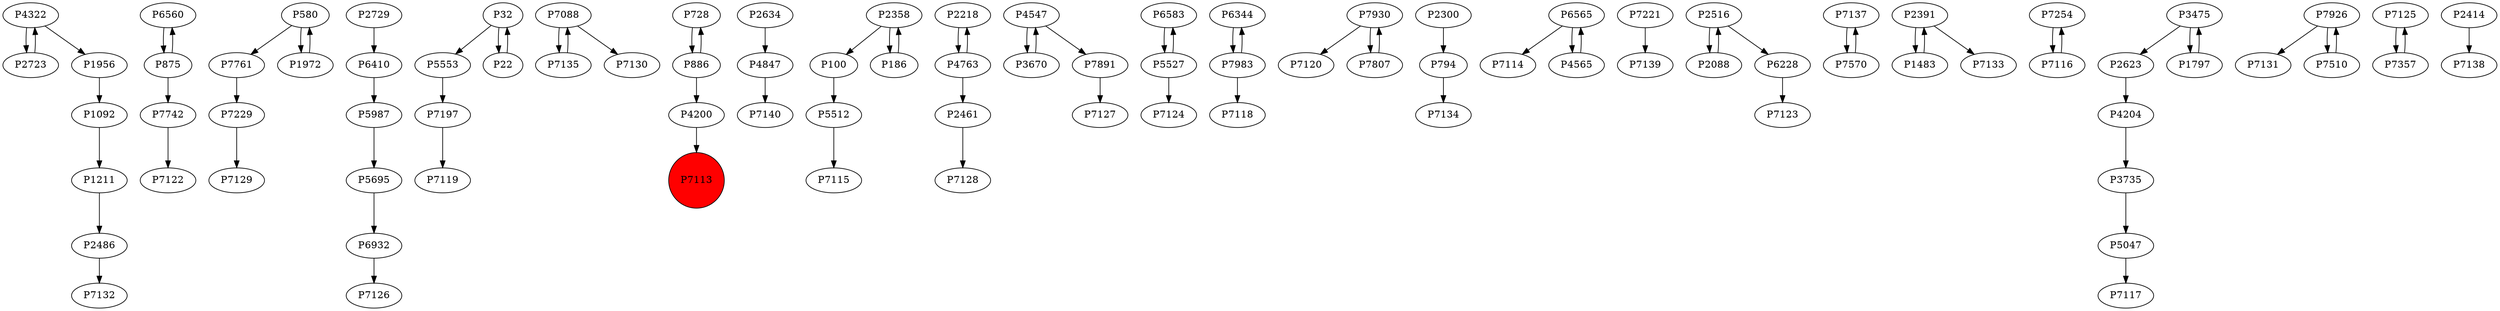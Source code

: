 digraph {
	P4322 -> P2723
	P6560 -> P875
	P7761 -> P7229
	P1211 -> P2486
	P5695 -> P6932
	P5553 -> P7197
	P7088 -> P7135
	P6932 -> P7126
	P728 -> P886
	P4847 -> P7140
	P7229 -> P7129
	P32 -> P5553
	P2358 -> P100
	P2218 -> P4763
	P4322 -> P1956
	P4547 -> P3670
	P6583 -> P5527
	P6344 -> P7983
	P7930 -> P7120
	P2300 -> P794
	P6565 -> P7114
	P7221 -> P7139
	P2723 -> P4322
	P4763 -> P2461
	P6565 -> P4565
	P2516 -> P2088
	P7197 -> P7119
	P886 -> P4200
	P3670 -> P4547
	P7137 -> P7570
	P2516 -> P6228
	P2391 -> P1483
	P4763 -> P2218
	P7254 -> P7116
	P3475 -> P2623
	P5512 -> P7115
	P7116 -> P7254
	P2088 -> P2516
	P875 -> P7742
	P2634 -> P4847
	P1092 -> P1211
	P2729 -> P6410
	P7088 -> P7130
	P7807 -> P7930
	P7926 -> P7131
	P3735 -> P5047
	P7930 -> P7807
	P22 -> P32
	P2486 -> P7132
	P7926 -> P7510
	P7125 -> P7357
	P6410 -> P5987
	P2461 -> P7128
	P580 -> P7761
	P886 -> P728
	P5047 -> P7117
	P580 -> P1972
	P3475 -> P1797
	P4565 -> P6565
	P5987 -> P5695
	P794 -> P7134
	P7742 -> P7122
	P7983 -> P6344
	P1797 -> P3475
	P7135 -> P7088
	P7510 -> P7926
	P7891 -> P7127
	P186 -> P2358
	P2391 -> P7133
	P875 -> P6560
	P4200 -> P7113
	P1483 -> P2391
	P32 -> P22
	P4547 -> P7891
	P1972 -> P580
	P7357 -> P7125
	P100 -> P5512
	P5527 -> P7124
	P1956 -> P1092
	P2623 -> P4204
	P2358 -> P186
	P7983 -> P7118
	P4204 -> P3735
	P7570 -> P7137
	P5527 -> P6583
	P6228 -> P7123
	P2414 -> P7138
	P7113 [shape=circle]
	P7113 [style=filled]
	P7113 [fillcolor=red]
}